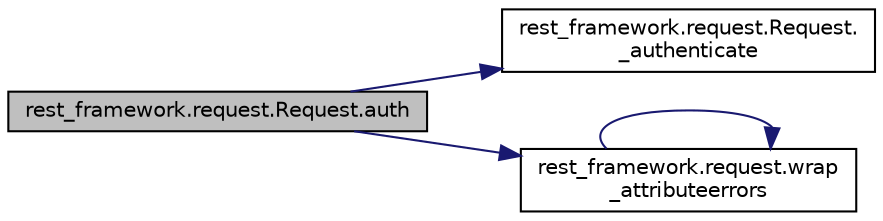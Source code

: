 digraph "rest_framework.request.Request.auth"
{
 // LATEX_PDF_SIZE
  edge [fontname="Helvetica",fontsize="10",labelfontname="Helvetica",labelfontsize="10"];
  node [fontname="Helvetica",fontsize="10",shape=record];
  rankdir="LR";
  Node1 [label="rest_framework.request.Request.auth",height=0.2,width=0.4,color="black", fillcolor="grey75", style="filled", fontcolor="black",tooltip=" "];
  Node1 -> Node2 [color="midnightblue",fontsize="10",style="solid",fontname="Helvetica"];
  Node2 [label="rest_framework.request.Request.\l_authenticate",height=0.2,width=0.4,color="black", fillcolor="white", style="filled",URL="$d9/d48/classrest__framework_1_1request_1_1_request.html#a409bfe5f037db0579dcb974449e07b20",tooltip=" "];
  Node1 -> Node3 [color="midnightblue",fontsize="10",style="solid",fontname="Helvetica"];
  Node3 [label="rest_framework.request.wrap\l_attributeerrors",height=0.2,width=0.4,color="black", fillcolor="white", style="filled",URL="$d7/d39/namespacerest__framework_1_1request.html#a2a3115e2c7025f6391f7941ad7541883",tooltip=" "];
  Node3 -> Node3 [color="midnightblue",fontsize="10",style="solid",fontname="Helvetica"];
}
